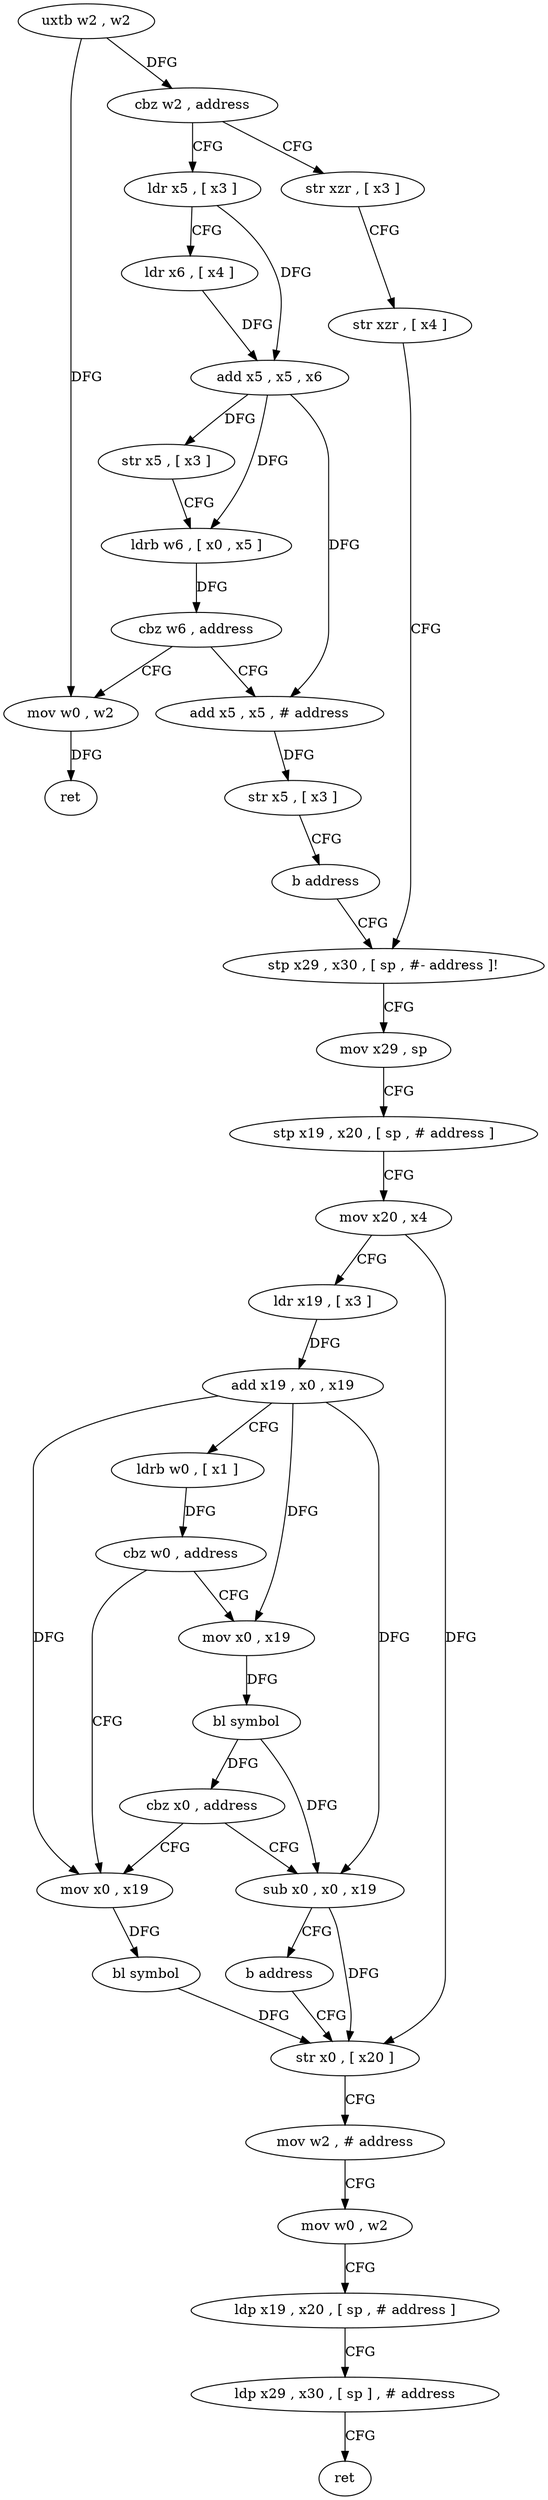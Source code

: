 digraph "func" {
"4268212" [label = "uxtb w2 , w2" ]
"4268216" [label = "cbz w2 , address" ]
"4268280" [label = "ldr x5 , [ x3 ]" ]
"4268220" [label = "str xzr , [ x3 ]" ]
"4268284" [label = "ldr x6 , [ x4 ]" ]
"4268288" [label = "add x5 , x5 , x6" ]
"4268292" [label = "str x5 , [ x3 ]" ]
"4268296" [label = "ldrb w6 , [ x0 , x5 ]" ]
"4268300" [label = "cbz w6 , address" ]
"4268348" [label = "mov w0 , w2" ]
"4268304" [label = "add x5 , x5 , # address" ]
"4268224" [label = "str xzr , [ x4 ]" ]
"4268228" [label = "stp x29 , x30 , [ sp , #- address ]!" ]
"4268352" [label = "ret" ]
"4268308" [label = "str x5 , [ x3 ]" ]
"4268312" [label = "b address" ]
"4268316" [label = "mov x0 , x19" ]
"4268320" [label = "bl symbol" ]
"4268324" [label = "str x0 , [ x20 ]" ]
"4268260" [label = "mov x0 , x19" ]
"4268264" [label = "bl symbol" ]
"4268268" [label = "cbz x0 , address" ]
"4268272" [label = "sub x0 , x0 , x19" ]
"4268232" [label = "mov x29 , sp" ]
"4268236" [label = "stp x19 , x20 , [ sp , # address ]" ]
"4268240" [label = "mov x20 , x4" ]
"4268244" [label = "ldr x19 , [ x3 ]" ]
"4268248" [label = "add x19 , x0 , x19" ]
"4268252" [label = "ldrb w0 , [ x1 ]" ]
"4268256" [label = "cbz w0 , address" ]
"4268276" [label = "b address" ]
"4268328" [label = "mov w2 , # address" ]
"4268332" [label = "mov w0 , w2" ]
"4268336" [label = "ldp x19 , x20 , [ sp , # address ]" ]
"4268340" [label = "ldp x29 , x30 , [ sp ] , # address" ]
"4268344" [label = "ret" ]
"4268212" -> "4268216" [ label = "DFG" ]
"4268212" -> "4268348" [ label = "DFG" ]
"4268216" -> "4268280" [ label = "CFG" ]
"4268216" -> "4268220" [ label = "CFG" ]
"4268280" -> "4268284" [ label = "CFG" ]
"4268280" -> "4268288" [ label = "DFG" ]
"4268220" -> "4268224" [ label = "CFG" ]
"4268284" -> "4268288" [ label = "DFG" ]
"4268288" -> "4268292" [ label = "DFG" ]
"4268288" -> "4268296" [ label = "DFG" ]
"4268288" -> "4268304" [ label = "DFG" ]
"4268292" -> "4268296" [ label = "CFG" ]
"4268296" -> "4268300" [ label = "DFG" ]
"4268300" -> "4268348" [ label = "CFG" ]
"4268300" -> "4268304" [ label = "CFG" ]
"4268348" -> "4268352" [ label = "DFG" ]
"4268304" -> "4268308" [ label = "DFG" ]
"4268224" -> "4268228" [ label = "CFG" ]
"4268228" -> "4268232" [ label = "CFG" ]
"4268308" -> "4268312" [ label = "CFG" ]
"4268312" -> "4268228" [ label = "CFG" ]
"4268316" -> "4268320" [ label = "DFG" ]
"4268320" -> "4268324" [ label = "DFG" ]
"4268324" -> "4268328" [ label = "CFG" ]
"4268260" -> "4268264" [ label = "DFG" ]
"4268264" -> "4268268" [ label = "DFG" ]
"4268264" -> "4268272" [ label = "DFG" ]
"4268268" -> "4268316" [ label = "CFG" ]
"4268268" -> "4268272" [ label = "CFG" ]
"4268272" -> "4268276" [ label = "CFG" ]
"4268272" -> "4268324" [ label = "DFG" ]
"4268232" -> "4268236" [ label = "CFG" ]
"4268236" -> "4268240" [ label = "CFG" ]
"4268240" -> "4268244" [ label = "CFG" ]
"4268240" -> "4268324" [ label = "DFG" ]
"4268244" -> "4268248" [ label = "DFG" ]
"4268248" -> "4268252" [ label = "CFG" ]
"4268248" -> "4268316" [ label = "DFG" ]
"4268248" -> "4268260" [ label = "DFG" ]
"4268248" -> "4268272" [ label = "DFG" ]
"4268252" -> "4268256" [ label = "DFG" ]
"4268256" -> "4268316" [ label = "CFG" ]
"4268256" -> "4268260" [ label = "CFG" ]
"4268276" -> "4268324" [ label = "CFG" ]
"4268328" -> "4268332" [ label = "CFG" ]
"4268332" -> "4268336" [ label = "CFG" ]
"4268336" -> "4268340" [ label = "CFG" ]
"4268340" -> "4268344" [ label = "CFG" ]
}
